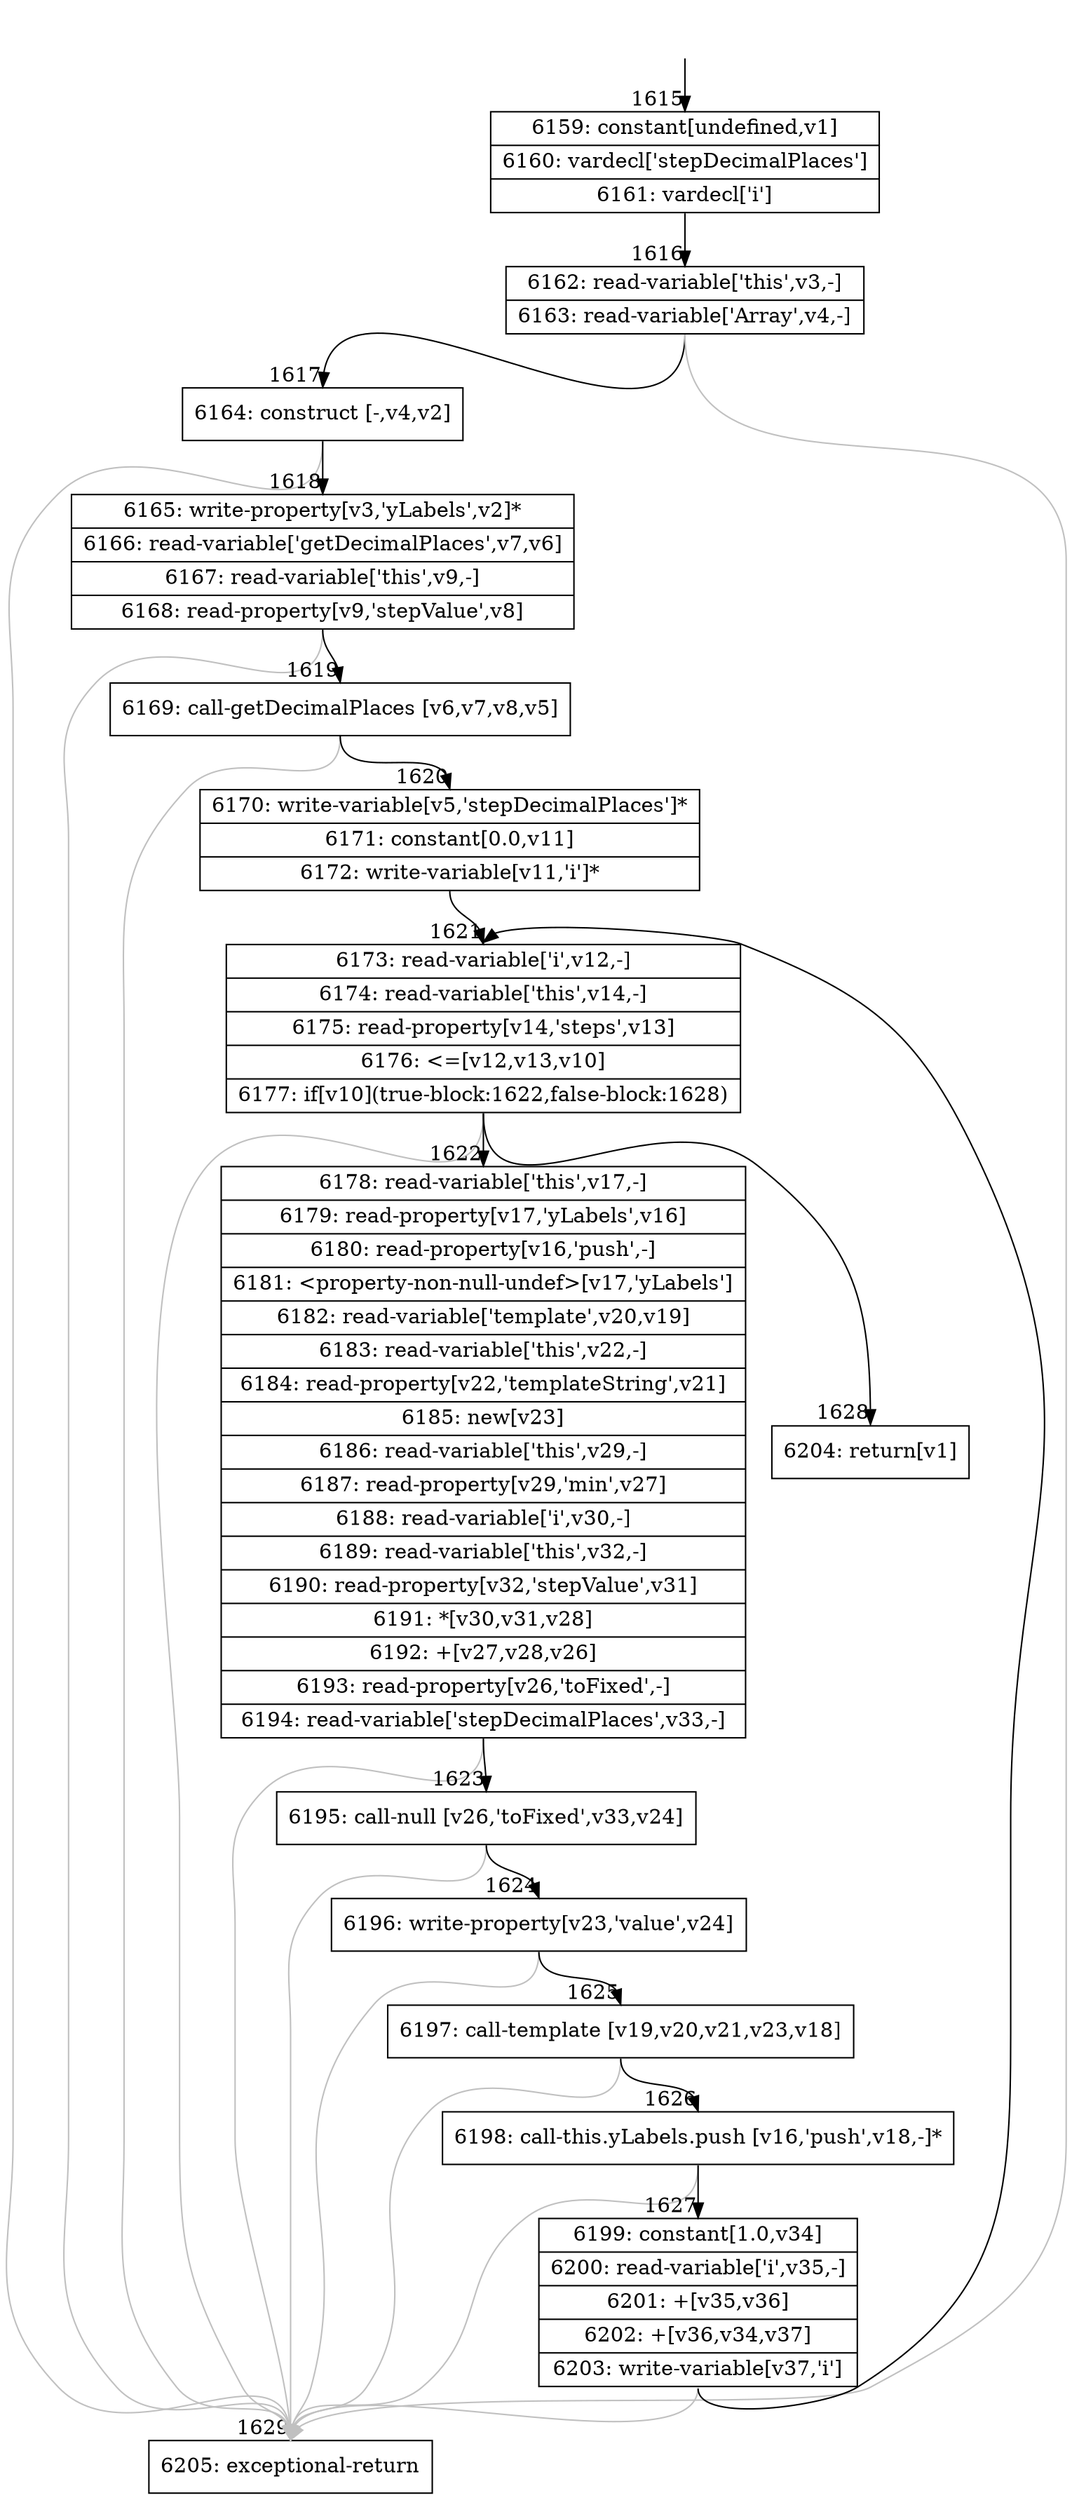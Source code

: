 digraph {
rankdir="TD"
BB_entry152[shape=none,label=""];
BB_entry152 -> BB1615 [tailport=s, headport=n, headlabel="    1615"]
BB1615 [shape=record label="{6159: constant[undefined,v1]|6160: vardecl['stepDecimalPlaces']|6161: vardecl['i']}" ] 
BB1615 -> BB1616 [tailport=s, headport=n, headlabel="      1616"]
BB1616 [shape=record label="{6162: read-variable['this',v3,-]|6163: read-variable['Array',v4,-]}" ] 
BB1616 -> BB1617 [tailport=s, headport=n, headlabel="      1617"]
BB1616 -> BB1629 [tailport=s, headport=n, color=gray, headlabel="      1629"]
BB1617 [shape=record label="{6164: construct [-,v4,v2]}" ] 
BB1617 -> BB1618 [tailport=s, headport=n, headlabel="      1618"]
BB1617 -> BB1629 [tailport=s, headport=n, color=gray]
BB1618 [shape=record label="{6165: write-property[v3,'yLabels',v2]*|6166: read-variable['getDecimalPlaces',v7,v6]|6167: read-variable['this',v9,-]|6168: read-property[v9,'stepValue',v8]}" ] 
BB1618 -> BB1619 [tailport=s, headport=n, headlabel="      1619"]
BB1618 -> BB1629 [tailport=s, headport=n, color=gray]
BB1619 [shape=record label="{6169: call-getDecimalPlaces [v6,v7,v8,v5]}" ] 
BB1619 -> BB1620 [tailport=s, headport=n, headlabel="      1620"]
BB1619 -> BB1629 [tailport=s, headport=n, color=gray]
BB1620 [shape=record label="{6170: write-variable[v5,'stepDecimalPlaces']*|6171: constant[0.0,v11]|6172: write-variable[v11,'i']*}" ] 
BB1620 -> BB1621 [tailport=s, headport=n, headlabel="      1621"]
BB1621 [shape=record label="{6173: read-variable['i',v12,-]|6174: read-variable['this',v14,-]|6175: read-property[v14,'steps',v13]|6176: \<=[v12,v13,v10]|6177: if[v10](true-block:1622,false-block:1628)}" ] 
BB1621 -> BB1622 [tailport=s, headport=n, headlabel="      1622"]
BB1621 -> BB1628 [tailport=s, headport=n, headlabel="      1628"]
BB1621 -> BB1629 [tailport=s, headport=n, color=gray]
BB1622 [shape=record label="{6178: read-variable['this',v17,-]|6179: read-property[v17,'yLabels',v16]|6180: read-property[v16,'push',-]|6181: \<property-non-null-undef\>[v17,'yLabels']|6182: read-variable['template',v20,v19]|6183: read-variable['this',v22,-]|6184: read-property[v22,'templateString',v21]|6185: new[v23]|6186: read-variable['this',v29,-]|6187: read-property[v29,'min',v27]|6188: read-variable['i',v30,-]|6189: read-variable['this',v32,-]|6190: read-property[v32,'stepValue',v31]|6191: *[v30,v31,v28]|6192: +[v27,v28,v26]|6193: read-property[v26,'toFixed',-]|6194: read-variable['stepDecimalPlaces',v33,-]}" ] 
BB1622 -> BB1623 [tailport=s, headport=n, headlabel="      1623"]
BB1622 -> BB1629 [tailport=s, headport=n, color=gray]
BB1623 [shape=record label="{6195: call-null [v26,'toFixed',v33,v24]}" ] 
BB1623 -> BB1624 [tailport=s, headport=n, headlabel="      1624"]
BB1623 -> BB1629 [tailport=s, headport=n, color=gray]
BB1624 [shape=record label="{6196: write-property[v23,'value',v24]}" ] 
BB1624 -> BB1625 [tailport=s, headport=n, headlabel="      1625"]
BB1624 -> BB1629 [tailport=s, headport=n, color=gray]
BB1625 [shape=record label="{6197: call-template [v19,v20,v21,v23,v18]}" ] 
BB1625 -> BB1626 [tailport=s, headport=n, headlabel="      1626"]
BB1625 -> BB1629 [tailport=s, headport=n, color=gray]
BB1626 [shape=record label="{6198: call-this.yLabels.push [v16,'push',v18,-]*}" ] 
BB1626 -> BB1627 [tailport=s, headport=n, headlabel="      1627"]
BB1626 -> BB1629 [tailport=s, headport=n, color=gray]
BB1627 [shape=record label="{6199: constant[1.0,v34]|6200: read-variable['i',v35,-]|6201: +[v35,v36]|6202: +[v36,v34,v37]|6203: write-variable[v37,'i']}" ] 
BB1627 -> BB1621 [tailport=s, headport=n]
BB1627 -> BB1629 [tailport=s, headport=n, color=gray]
BB1628 [shape=record label="{6204: return[v1]}" ] 
BB1629 [shape=record label="{6205: exceptional-return}" ] 
//#$~ 1749
}
